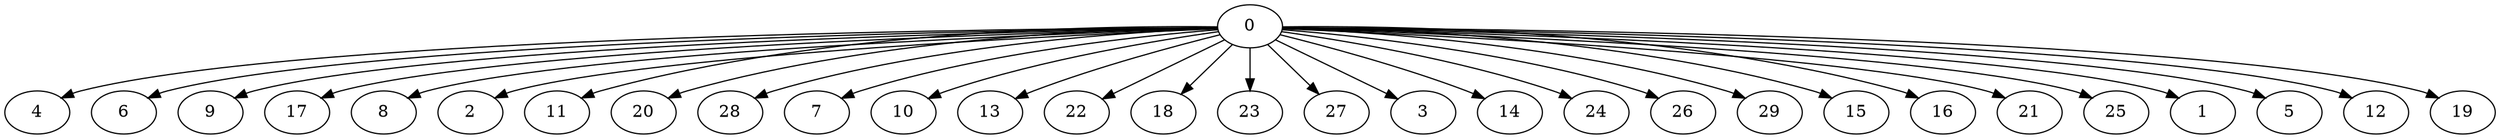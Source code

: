 digraph "Fork_Nodes_30_CCR_0.10_WeightType_Random#3" {
	graph ["Duplicate states"=0,
		GraphType=Fork,
		"Max states in OPEN"=0,
		Modes="120000ms; topo-ordered tasks, ; Pruning: task equivalence, fixed order ready list, ; F-value: ; Optimisation: best schedule length (\
SL) optimisation on equal, ",
		NumberOfTasks=30,
		"Pruned using list schedule length"=10468135,
		"States removed from OPEN"=0,
		TargetSystem="Homogeneous-2",
		"Time to schedule (ms)"=8385,
		"Total idle time"=53,
		"Total schedule length"=933,
		"Total sequential time"=1811,
		"Total states created"=40720601
	];
	0	["Finish time"=51,
		Processor=0,
		"Start time"=0,
		Weight=51];
	4	["Finish time"=900,
		Processor=1,
		"Start time"=798,
		Weight=102];
	0 -> 4	[Weight=10];
	6	["Finish time"=798,
		Processor=1,
		"Start time"=696,
		Weight=102];
	0 -> 6	[Weight=9];
	9	["Finish time"=563,
		Processor=1,
		"Start time"=461,
		Weight=102];
	0 -> 9	[Weight=8];
	17	["Finish time"=318,
		Processor=1,
		"Start time"=216,
		Weight=102];
	0 -> 17	[Weight=5];
	8	["Finish time"=655,
		Processor=1,
		"Start time"=563,
		Weight=92];
	0 -> 8	[Weight=8];
	2	["Finish time"=134,
		Processor=1,
		"Start time"=53,
		Weight=81];
	0 -> 2	[Weight=2];
	11	["Finish time"=345,
		Processor=0,
		"Start time"=264,
		Weight=81];
	0 -> 11	[Weight=4];
	20	["Finish time"=264,
		Processor=0,
		"Start time"=183,
		Weight=81];
	0 -> 20	[Weight=3];
	28	["Finish time"=426,
		Processor=0,
		"Start time"=345,
		Weight=81];
	0 -> 28	[Weight=4];
	7	["Finish time"=842,
		Processor=0,
		"Start time"=771,
		Weight=71];
	0 -> 7	[Weight=10];
	10	["Finish time"=497,
		Processor=0,
		"Start time"=426,
		Weight=71];
	0 -> 10	[Weight=4];
	13	["Finish time"=122,
		Processor=0,
		"Start time"=51,
		Weight=71];
	0 -> 13	[Weight=2];
	22	["Finish time"=913,
		Processor=0,
		"Start time"=842,
		Weight=71];
	0 -> 22	[Weight=10];
	18	["Finish time"=379,
		Processor=1,
		"Start time"=318,
		Weight=61];
	0 -> 18	[Weight=5];
	23	["Finish time"=598,
		Processor=0,
		"Start time"=537,
		Weight=61];
	0 -> 23	[Weight=7];
	27	["Finish time"=183,
		Processor=0,
		"Start time"=122,
		Weight=61];
	0 -> 27	[Weight=2];
	3	["Finish time"=185,
		Processor=1,
		"Start time"=134,
		Weight=51];
	0 -> 3	[Weight=3];
	14	["Finish time"=720,
		Processor=0,
		"Start time"=669,
		Weight=51];
	0 -> 14	[Weight=9];
	24	["Finish time"=461,
		Processor=1,
		"Start time"=410,
		Weight=51];
	0 -> 24	[Weight=6];
	26	["Finish time"=649,
		Processor=0,
		"Start time"=598,
		Weight=51];
	0 -> 26	[Weight=7];
	29	["Finish time"=771,
		Processor=0,
		"Start time"=720,
		Weight=51];
	0 -> 29	[Weight=9];
	15	["Finish time"=696,
		Processor=1,
		"Start time"=655,
		Weight=41];
	0 -> 15	[Weight=8];
	16	["Finish time"=410,
		Processor=1,
		"Start time"=379,
		Weight=31];
	0 -> 16	[Weight=5];
	21	["Finish time"=216,
		Processor=1,
		"Start time"=185,
		Weight=31];
	0 -> 21	[Weight=3];
	25	["Finish time"=931,
		Processor=1,
		"Start time"=900,
		Weight=31];
	0 -> 25	[Weight=10];
	1	["Finish time"=669,
		Processor=0,
		"Start time"=649,
		Weight=20];
	0 -> 1	[Weight=7];
	5	["Finish time"=933,
		Processor=0,
		"Start time"=913,
		Weight=20];
	0 -> 5	[Weight=10];
	12	["Finish time"=537,
		Processor=0,
		"Start time"=517,
		Weight=20];
	0 -> 12	[Weight=6];
	19	["Finish time"=517,
		Processor=0,
		"Start time"=497,
		Weight=20];
	0 -> 19	[Weight=5];
}
